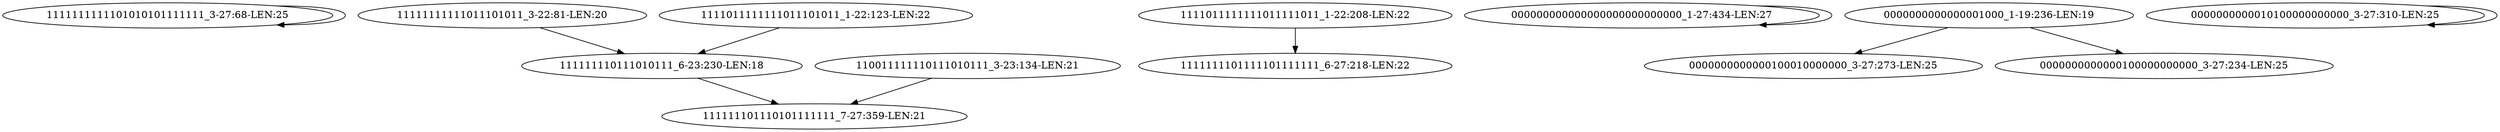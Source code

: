 digraph G {
    "1111111111101010101111111_3-27:68-LEN:25" -> "1111111111101010101111111_3-27:68-LEN:25";
    "11111111111011101011_3-22:81-LEN:20" -> "111111110111010111_6-23:230-LEN:18";
    "111111110111010111_6-23:230-LEN:18" -> "111111101110101111111_7-27:359-LEN:21";
    "1111011111111011111011_1-22:208-LEN:22" -> "1111111101111101111111_6-27:218-LEN:22";
    "000000000000000000000000000_1-27:434-LEN:27" -> "000000000000000000000000000_1-27:434-LEN:27";
    "0000000000000001000_1-19:236-LEN:19" -> "0000000000000100010000000_3-27:273-LEN:25";
    "0000000000000001000_1-19:236-LEN:19" -> "0000000000000100000000000_3-27:234-LEN:25";
    "110011111110111010111_3-23:134-LEN:21" -> "111111101110101111111_7-27:359-LEN:21";
    "1111011111111011101011_1-22:123-LEN:22" -> "111111110111010111_6-23:230-LEN:18";
    "0000000000010100000000000_3-27:310-LEN:25" -> "0000000000010100000000000_3-27:310-LEN:25";
}
